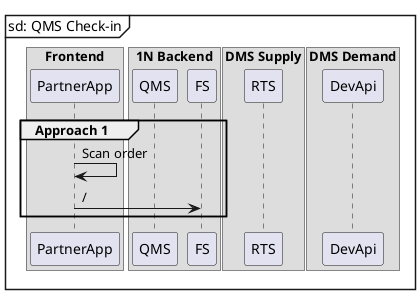 @startuml
mainframe sd: QMS Check-in

box "Frontend"
participant PartnerApp
box end

box "1N Backend"
participant QMS
participant FS
box end

box "DMS Supply"
participant RTS
box end

box "DMS Demand"
participant DevApi
box end

group Approach 1
PartnerApp -> PartnerApp: Scan order
PartnerApp -> FS: /
end

@enduml
